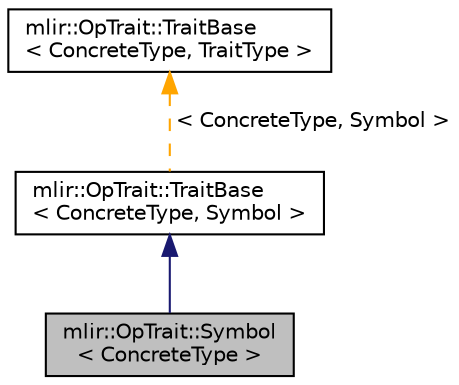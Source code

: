 digraph "mlir::OpTrait::Symbol&lt; ConcreteType &gt;"
{
  bgcolor="transparent";
  edge [fontname="Helvetica",fontsize="10",labelfontname="Helvetica",labelfontsize="10"];
  node [fontname="Helvetica",fontsize="10",shape=record];
  Node3 [label="mlir::OpTrait::Symbol\l\< ConcreteType \>",height=0.2,width=0.4,color="black", fillcolor="grey75", style="filled", fontcolor="black"];
  Node4 -> Node3 [dir="back",color="midnightblue",fontsize="10",style="solid",fontname="Helvetica"];
  Node4 [label="mlir::OpTrait::TraitBase\l\< ConcreteType, Symbol \>",height=0.2,width=0.4,color="black",URL="$classmlir_1_1OpTrait_1_1TraitBase.html"];
  Node5 -> Node4 [dir="back",color="orange",fontsize="10",style="dashed",label=" \< ConcreteType, Symbol \>" ,fontname="Helvetica"];
  Node5 [label="mlir::OpTrait::TraitBase\l\< ConcreteType, TraitType \>",height=0.2,width=0.4,color="black",URL="$classmlir_1_1OpTrait_1_1TraitBase.html",tooltip="Helper class for implementing traits. "];
}

